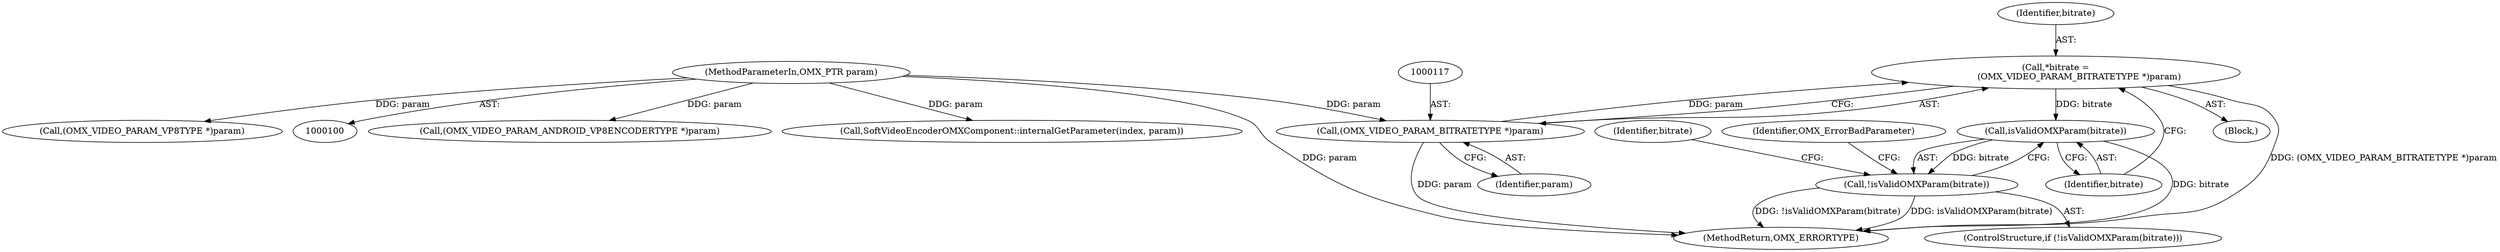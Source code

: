digraph "0_Android_295c883fe3105b19bcd0f9e07d54c6b589fc5bff_27@pointer" {
"1000114" [label="(Call,*bitrate =\n                 (OMX_VIDEO_PARAM_BITRATETYPE *)param)"];
"1000116" [label="(Call,(OMX_VIDEO_PARAM_BITRATETYPE *)param)"];
"1000102" [label="(MethodParameterIn,OMX_PTR param)"];
"1000121" [label="(Call,isValidOMXParam(bitrate))"];
"1000120" [label="(Call,!isValidOMXParam(bitrate))"];
"1000122" [label="(Identifier,bitrate)"];
"1000119" [label="(ControlStructure,if (!isValidOMXParam(bitrate)))"];
"1000218" [label="(Call,(OMX_VIDEO_PARAM_ANDROID_VP8ENCODERTYPE *)param)"];
"1000121" [label="(Call,isValidOMXParam(bitrate))"];
"1000129" [label="(Identifier,bitrate)"];
"1000273" [label="(Call,SoftVideoEncoderOMXComponent::internalGetParameter(index, param))"];
"1000120" [label="(Call,!isValidOMXParam(bitrate))"];
"1000116" [label="(Call,(OMX_VIDEO_PARAM_BITRATETYPE *)param)"];
"1000102" [label="(MethodParameterIn,OMX_PTR param)"];
"1000276" [label="(MethodReturn,OMX_ERRORTYPE)"];
"1000125" [label="(Identifier,OMX_ErrorBadParameter)"];
"1000118" [label="(Identifier,param)"];
"1000172" [label="(Call,(OMX_VIDEO_PARAM_VP8TYPE *)param)"];
"1000115" [label="(Identifier,bitrate)"];
"1000112" [label="(Block,)"];
"1000114" [label="(Call,*bitrate =\n                 (OMX_VIDEO_PARAM_BITRATETYPE *)param)"];
"1000114" -> "1000112"  [label="AST: "];
"1000114" -> "1000116"  [label="CFG: "];
"1000115" -> "1000114"  [label="AST: "];
"1000116" -> "1000114"  [label="AST: "];
"1000122" -> "1000114"  [label="CFG: "];
"1000114" -> "1000276"  [label="DDG: (OMX_VIDEO_PARAM_BITRATETYPE *)param"];
"1000116" -> "1000114"  [label="DDG: param"];
"1000114" -> "1000121"  [label="DDG: bitrate"];
"1000116" -> "1000118"  [label="CFG: "];
"1000117" -> "1000116"  [label="AST: "];
"1000118" -> "1000116"  [label="AST: "];
"1000116" -> "1000276"  [label="DDG: param"];
"1000102" -> "1000116"  [label="DDG: param"];
"1000102" -> "1000100"  [label="AST: "];
"1000102" -> "1000276"  [label="DDG: param"];
"1000102" -> "1000172"  [label="DDG: param"];
"1000102" -> "1000218"  [label="DDG: param"];
"1000102" -> "1000273"  [label="DDG: param"];
"1000121" -> "1000120"  [label="AST: "];
"1000121" -> "1000122"  [label="CFG: "];
"1000122" -> "1000121"  [label="AST: "];
"1000120" -> "1000121"  [label="CFG: "];
"1000121" -> "1000276"  [label="DDG: bitrate"];
"1000121" -> "1000120"  [label="DDG: bitrate"];
"1000120" -> "1000119"  [label="AST: "];
"1000125" -> "1000120"  [label="CFG: "];
"1000129" -> "1000120"  [label="CFG: "];
"1000120" -> "1000276"  [label="DDG: isValidOMXParam(bitrate)"];
"1000120" -> "1000276"  [label="DDG: !isValidOMXParam(bitrate)"];
}
